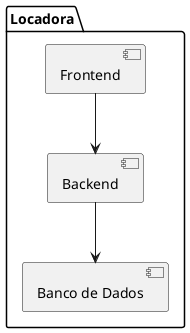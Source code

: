 @startuml

package "Locadora" {

    [Frontend] --> [Backend]
    [Backend] --> [Banco de Dados]

}

@enduml